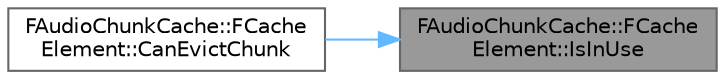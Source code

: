 digraph "FAudioChunkCache::FCacheElement::IsInUse"
{
 // INTERACTIVE_SVG=YES
 // LATEX_PDF_SIZE
  bgcolor="transparent";
  edge [fontname=Helvetica,fontsize=10,labelfontname=Helvetica,labelfontsize=10];
  node [fontname=Helvetica,fontsize=10,shape=box,height=0.2,width=0.4];
  rankdir="RL";
  Node1 [id="Node000001",label="FAudioChunkCache::FCache\lElement::IsInUse",height=0.2,width=0.4,color="gray40", fillcolor="grey60", style="filled", fontcolor="black",tooltip=" "];
  Node1 -> Node2 [id="edge1_Node000001_Node000002",dir="back",color="steelblue1",style="solid",tooltip=" "];
  Node2 [id="Node000002",label="FAudioChunkCache::FCache\lElement::CanEvictChunk",height=0.2,width=0.4,color="grey40", fillcolor="white", style="filled",URL="$df/da6/structFAudioChunkCache_1_1FCacheElement.html#a351d38d67108ef40ca7a99f69b6c301a",tooltip=" "];
}
